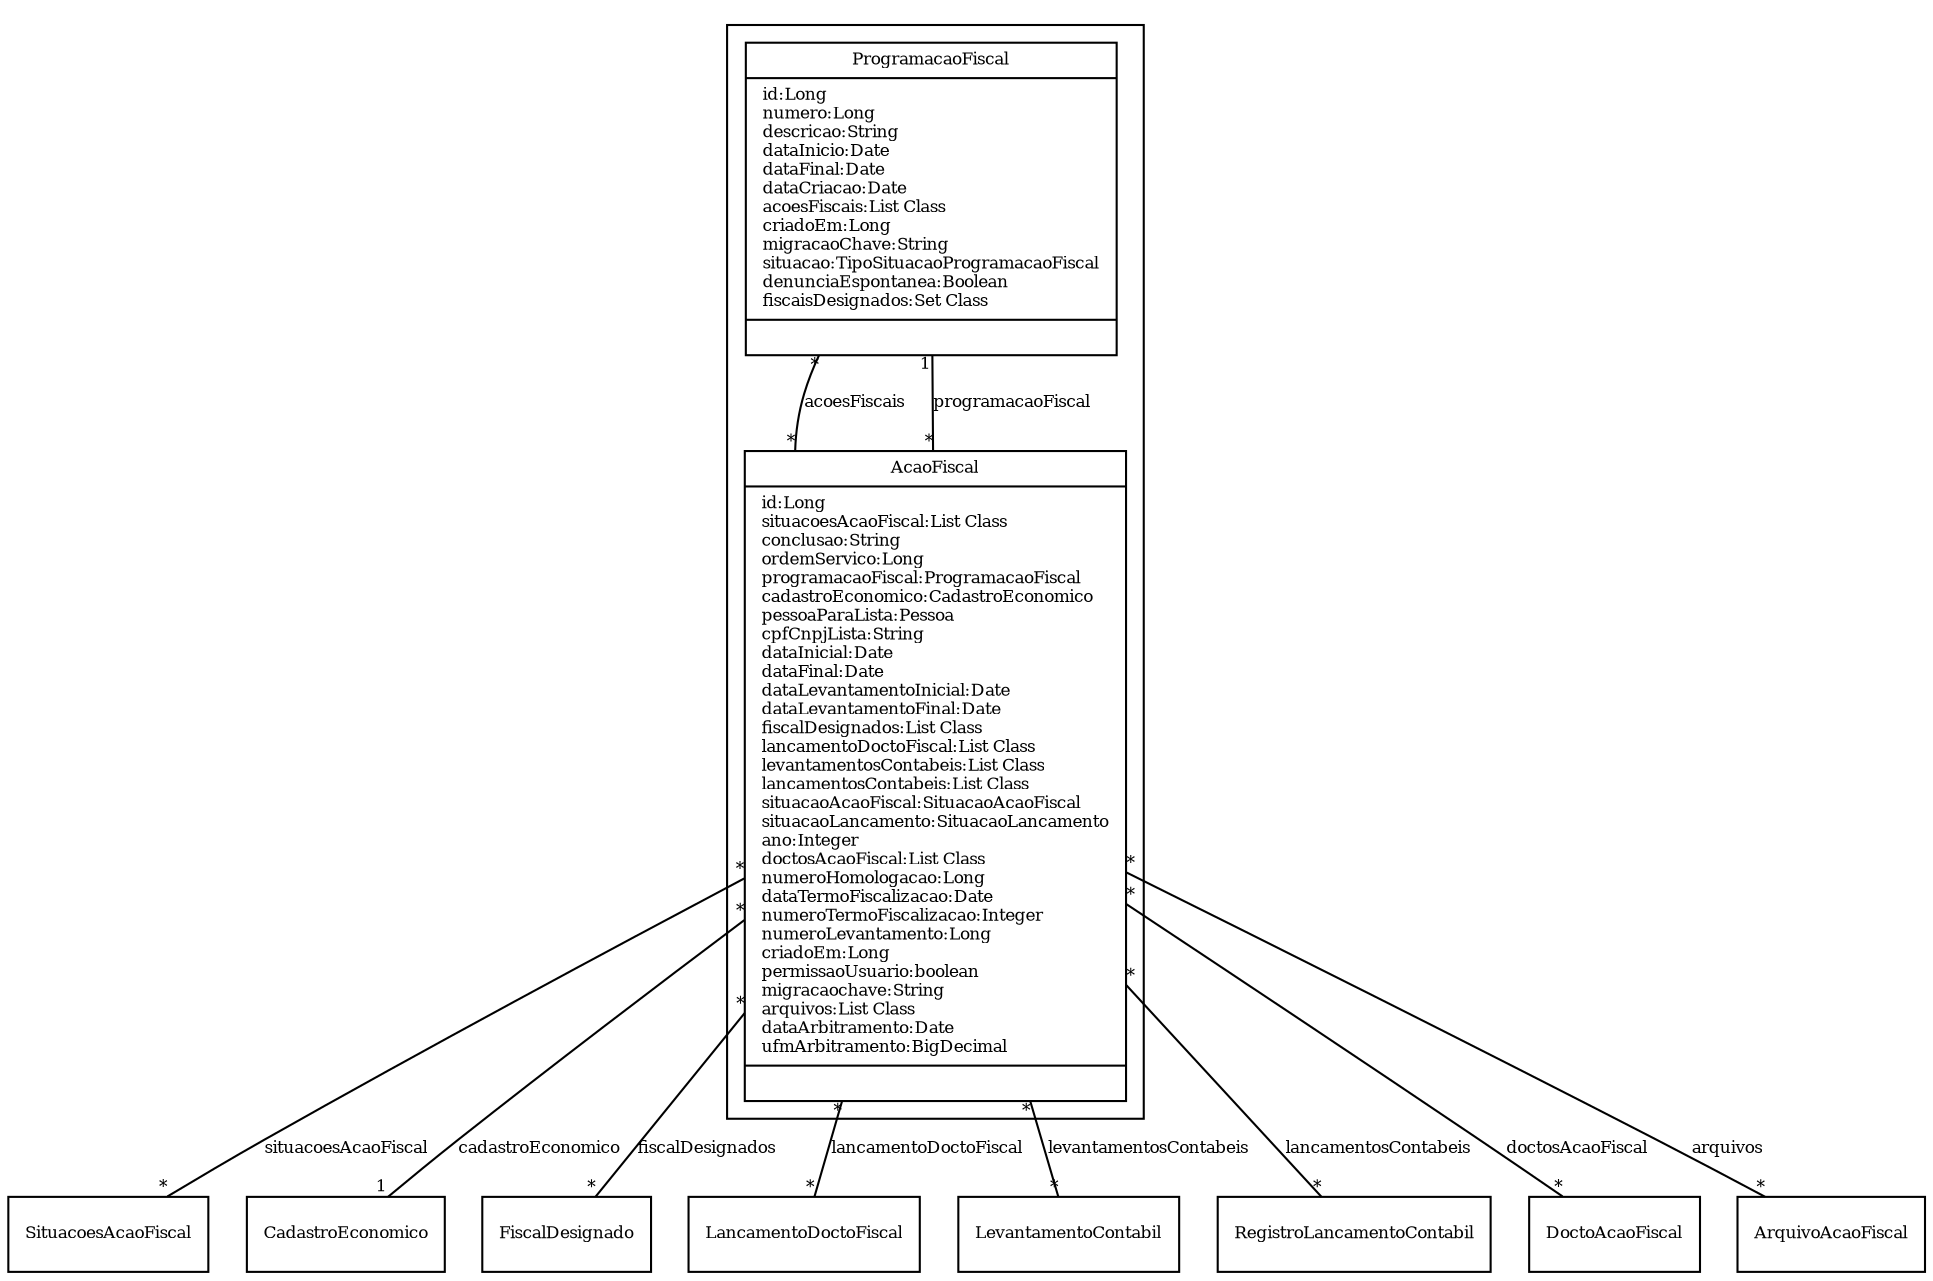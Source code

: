 digraph G{
fontname = "Times-Roman"
fontsize = 8

node [
        fontname = "Times-Roman"
        fontsize = 8
        shape = "record"
]

edge [
        fontname = "Times-Roman"
        fontsize = 8
]

subgraph clusterPROGRAMACAO_FISCAL
{
ProgramacaoFiscal [label = "{ProgramacaoFiscal|id:Long\lnumero:Long\ldescricao:String\ldataInicio:Date\ldataFinal:Date\ldataCriacao:Date\lacoesFiscais:List Class\lcriadoEm:Long\lmigracaoChave:String\lsituacao:TipoSituacaoProgramacaoFiscal\ldenunciaEspontanea:Boolean\lfiscaisDesignados:Set Class\l|\l}"]
AcaoFiscal [label = "{AcaoFiscal|id:Long\lsituacoesAcaoFiscal:List Class\lconclusao:String\lordemServico:Long\lprogramacaoFiscal:ProgramacaoFiscal\lcadastroEconomico:CadastroEconomico\lpessoaParaLista:Pessoa\lcpfCnpjLista:String\ldataInicial:Date\ldataFinal:Date\ldataLevantamentoInicial:Date\ldataLevantamentoFinal:Date\lfiscalDesignados:List Class\llancamentoDoctoFiscal:List Class\llevantamentosContabeis:List Class\llancamentosContabeis:List Class\lsituacaoAcaoFiscal:SituacaoAcaoFiscal\lsituacaoLancamento:SituacaoLancamento\lano:Integer\ldoctosAcaoFiscal:List Class\lnumeroHomologacao:Long\ldataTermoFiscalizacao:Date\lnumeroTermoFiscalizacao:Integer\lnumeroLevantamento:Long\lcriadoEm:Long\lpermissaoUsuario:boolean\lmigracaochave:String\larquivos:List Class\ldataArbitramento:Date\lufmArbitramento:BigDecimal\l|\l}"]
}
edge [arrowhead = "none" headlabel = "*" taillabel = "*"] ProgramacaoFiscal -> AcaoFiscal [label = "acoesFiscais"]
edge [arrowhead = "none" headlabel = "*" taillabel = "*"] AcaoFiscal -> SituacoesAcaoFiscal [label = "situacoesAcaoFiscal"]
edge [arrowhead = "none" headlabel = "1" taillabel = "*"] AcaoFiscal -> ProgramacaoFiscal [label = "programacaoFiscal"]
edge [arrowhead = "none" headlabel = "1" taillabel = "*"] AcaoFiscal -> CadastroEconomico [label = "cadastroEconomico"]
edge [arrowhead = "none" headlabel = "*" taillabel = "*"] AcaoFiscal -> FiscalDesignado [label = "fiscalDesignados"]
edge [arrowhead = "none" headlabel = "*" taillabel = "*"] AcaoFiscal -> LancamentoDoctoFiscal [label = "lancamentoDoctoFiscal"]
edge [arrowhead = "none" headlabel = "*" taillabel = "*"] AcaoFiscal -> LevantamentoContabil [label = "levantamentosContabeis"]
edge [arrowhead = "none" headlabel = "*" taillabel = "*"] AcaoFiscal -> RegistroLancamentoContabil [label = "lancamentosContabeis"]
edge [arrowhead = "none" headlabel = "*" taillabel = "*"] AcaoFiscal -> DoctoAcaoFiscal [label = "doctosAcaoFiscal"]
edge [arrowhead = "none" headlabel = "*" taillabel = "*"] AcaoFiscal -> ArquivoAcaoFiscal [label = "arquivos"]
}

